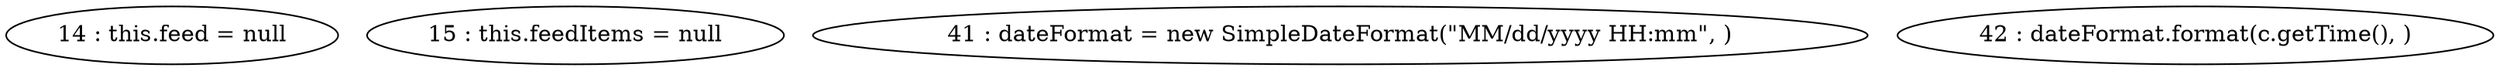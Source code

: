 digraph G {
"14 : this.feed = null"
"15 : this.feedItems = null"
"41 : dateFormat = new SimpleDateFormat(\"MM/dd/yyyy HH:mm\", )"
"42 : dateFormat.format(c.getTime(), )"
}